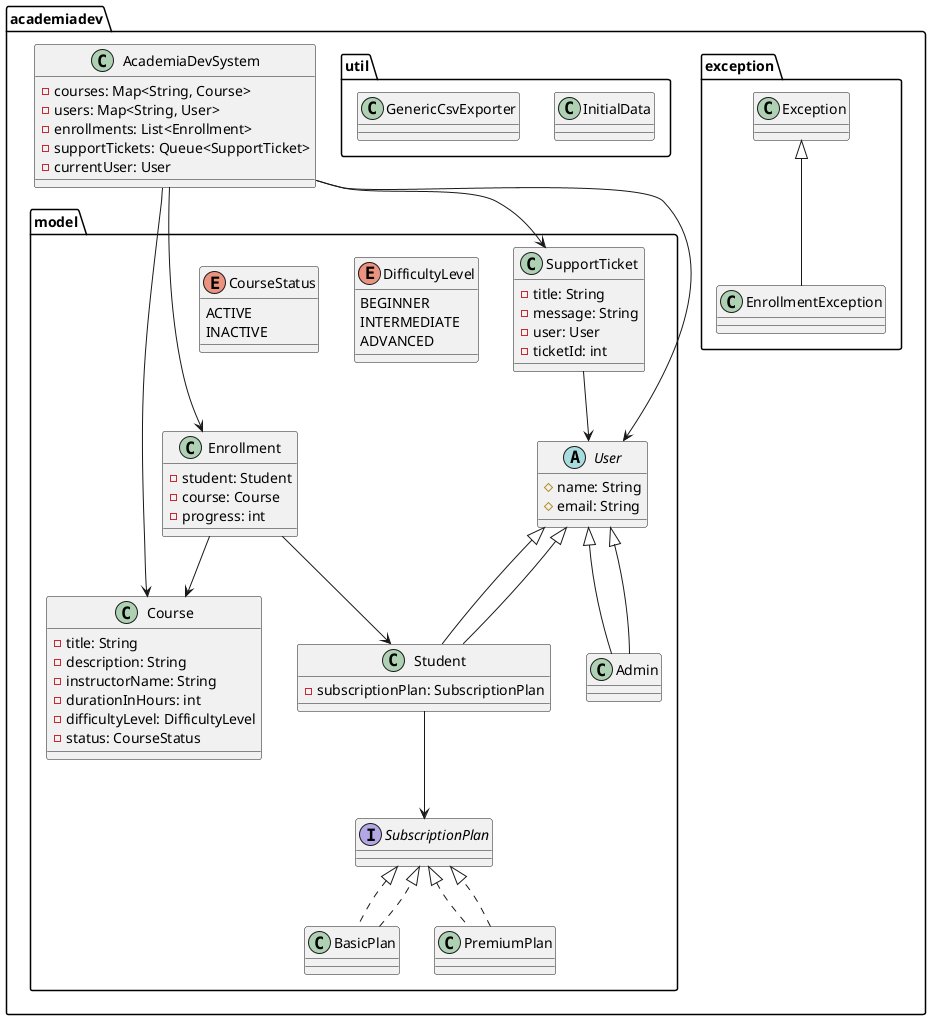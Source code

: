 @startuml AcademiaDev

package "academiadev" {
    
    class AcademiaDevSystem {
        - courses: Map<String, Course>
        - users: Map<String, User>
        - enrollments: List<Enrollment>
        - supportTickets: Queue<SupportTicket>
        - currentUser: User
    }

    package "model" {
        
        abstract class User {
            # name: String
            # email: String
        }

        class Admin extends User {
        }

        class Student extends User {
            - subscriptionPlan: SubscriptionPlan
        }

        interface SubscriptionPlan {
        }

        class BasicPlan implements SubscriptionPlan {
        }

        class PremiumPlan implements SubscriptionPlan {
        }

        class Course {
            - title: String
            - description: String
            - instructorName: String
            - durationInHours: int
            - difficultyLevel: DifficultyLevel
            - status: CourseStatus
        }

        class Enrollment {
            - student: Student
            - course: Course
            - progress: int
        }

        class SupportTicket {
            - title: String
            - message: String
            - user: User
            - ticketId: int
        }

        enum DifficultyLevel {
            BEGINNER
            INTERMEDIATE
            ADVANCED
        }

        enum CourseStatus {
            ACTIVE
            INACTIVE
        }
    }

    package "exception" {
        class EnrollmentException extends Exception {
        }
    }

    package "util" {
        class InitialData {
        }

        class GenericCsvExporter {
        }
    }
}

' Relacionamentos principais
AcademiaDevSystem --> User
AcademiaDevSystem --> Course
AcademiaDevSystem --> Enrollment
AcademiaDevSystem --> SupportTicket

Student --> SubscriptionPlan
Enrollment --> Student
Enrollment --> Course
SupportTicket --> User

' Herança
Admin --|> User
Student --|> User

' Implementação
BasicPlan ..|> SubscriptionPlan
PremiumPlan ..|> SubscriptionPlan

@enduml
